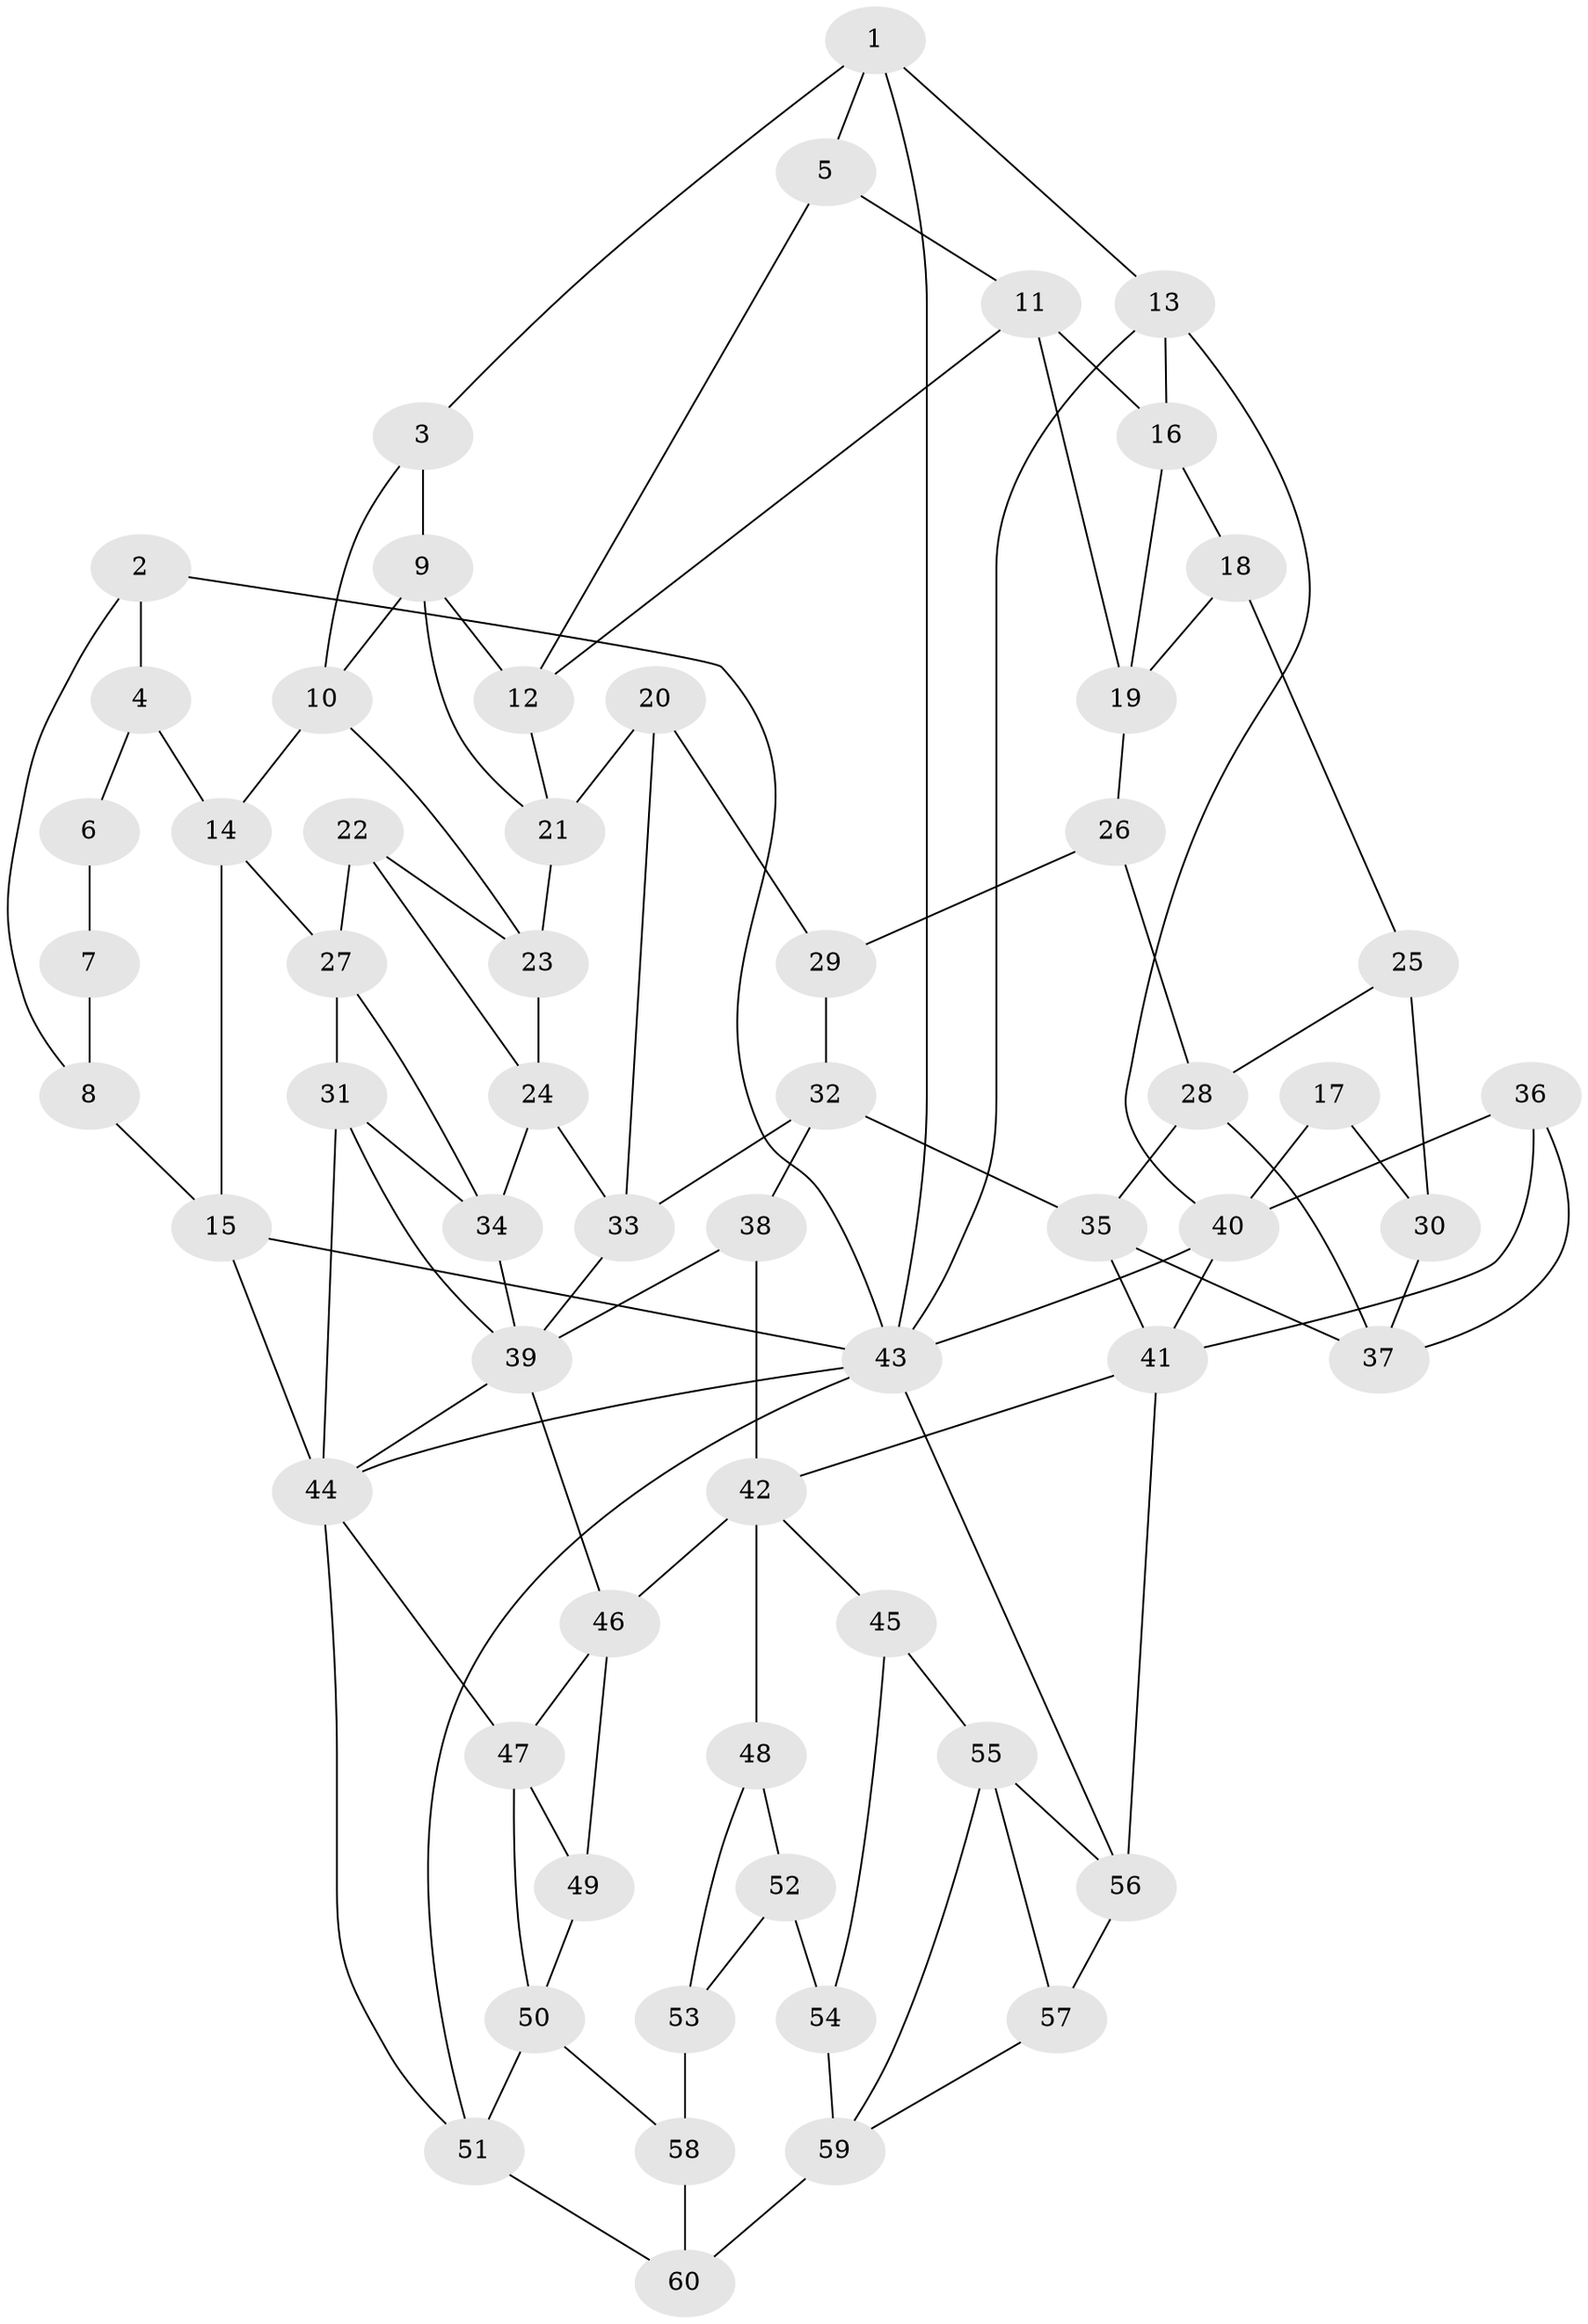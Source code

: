 // original degree distribution, {3: 0.016666666666666666, 4: 0.23333333333333334, 5: 0.5333333333333333, 6: 0.21666666666666667}
// Generated by graph-tools (version 1.1) at 2025/27/03/09/25 03:27:10]
// undirected, 60 vertices, 111 edges
graph export_dot {
graph [start="1"]
  node [color=gray90,style=filled];
  1;
  2;
  3;
  4;
  5;
  6;
  7;
  8;
  9;
  10;
  11;
  12;
  13;
  14;
  15;
  16;
  17;
  18;
  19;
  20;
  21;
  22;
  23;
  24;
  25;
  26;
  27;
  28;
  29;
  30;
  31;
  32;
  33;
  34;
  35;
  36;
  37;
  38;
  39;
  40;
  41;
  42;
  43;
  44;
  45;
  46;
  47;
  48;
  49;
  50;
  51;
  52;
  53;
  54;
  55;
  56;
  57;
  58;
  59;
  60;
  1 -- 3 [weight=1.0];
  1 -- 5 [weight=1.0];
  1 -- 13 [weight=1.0];
  1 -- 43 [weight=1.0];
  2 -- 4 [weight=1.0];
  2 -- 8 [weight=1.0];
  2 -- 43 [weight=1.0];
  3 -- 9 [weight=1.0];
  3 -- 10 [weight=1.0];
  4 -- 6 [weight=1.0];
  4 -- 14 [weight=1.0];
  5 -- 11 [weight=1.0];
  5 -- 12 [weight=1.0];
  6 -- 7 [weight=2.0];
  7 -- 8 [weight=2.0];
  8 -- 15 [weight=1.0];
  9 -- 10 [weight=1.0];
  9 -- 12 [weight=1.0];
  9 -- 21 [weight=1.0];
  10 -- 14 [weight=1.0];
  10 -- 23 [weight=1.0];
  11 -- 12 [weight=1.0];
  11 -- 16 [weight=1.0];
  11 -- 19 [weight=1.0];
  12 -- 21 [weight=1.0];
  13 -- 16 [weight=1.0];
  13 -- 40 [weight=1.0];
  13 -- 43 [weight=1.0];
  14 -- 15 [weight=1.0];
  14 -- 27 [weight=1.0];
  15 -- 43 [weight=1.0];
  15 -- 44 [weight=1.0];
  16 -- 18 [weight=1.0];
  16 -- 19 [weight=1.0];
  17 -- 30 [weight=1.0];
  17 -- 40 [weight=2.0];
  18 -- 19 [weight=1.0];
  18 -- 25 [weight=1.0];
  19 -- 26 [weight=1.0];
  20 -- 21 [weight=1.0];
  20 -- 29 [weight=1.0];
  20 -- 33 [weight=1.0];
  21 -- 23 [weight=1.0];
  22 -- 23 [weight=1.0];
  22 -- 24 [weight=1.0];
  22 -- 27 [weight=1.0];
  23 -- 24 [weight=1.0];
  24 -- 33 [weight=1.0];
  24 -- 34 [weight=1.0];
  25 -- 28 [weight=1.0];
  25 -- 30 [weight=2.0];
  26 -- 28 [weight=1.0];
  26 -- 29 [weight=2.0];
  27 -- 31 [weight=1.0];
  27 -- 34 [weight=1.0];
  28 -- 35 [weight=1.0];
  28 -- 37 [weight=1.0];
  29 -- 32 [weight=1.0];
  30 -- 37 [weight=1.0];
  31 -- 34 [weight=1.0];
  31 -- 39 [weight=1.0];
  31 -- 44 [weight=1.0];
  32 -- 33 [weight=1.0];
  32 -- 35 [weight=1.0];
  32 -- 38 [weight=1.0];
  33 -- 39 [weight=1.0];
  34 -- 39 [weight=1.0];
  35 -- 37 [weight=1.0];
  35 -- 41 [weight=1.0];
  36 -- 37 [weight=1.0];
  36 -- 40 [weight=1.0];
  36 -- 41 [weight=1.0];
  38 -- 39 [weight=1.0];
  38 -- 42 [weight=2.0];
  39 -- 44 [weight=1.0];
  39 -- 46 [weight=1.0];
  40 -- 41 [weight=1.0];
  40 -- 43 [weight=1.0];
  41 -- 42 [weight=1.0];
  41 -- 56 [weight=1.0];
  42 -- 45 [weight=1.0];
  42 -- 46 [weight=1.0];
  42 -- 48 [weight=1.0];
  43 -- 44 [weight=1.0];
  43 -- 51 [weight=1.0];
  43 -- 56 [weight=1.0];
  44 -- 47 [weight=1.0];
  44 -- 51 [weight=1.0];
  45 -- 54 [weight=1.0];
  45 -- 55 [weight=1.0];
  46 -- 47 [weight=1.0];
  46 -- 49 [weight=1.0];
  47 -- 49 [weight=1.0];
  47 -- 50 [weight=1.0];
  48 -- 52 [weight=1.0];
  48 -- 53 [weight=1.0];
  49 -- 50 [weight=1.0];
  50 -- 51 [weight=1.0];
  50 -- 58 [weight=1.0];
  51 -- 60 [weight=1.0];
  52 -- 53 [weight=1.0];
  52 -- 54 [weight=2.0];
  53 -- 58 [weight=2.0];
  54 -- 59 [weight=1.0];
  55 -- 56 [weight=1.0];
  55 -- 57 [weight=1.0];
  55 -- 59 [weight=1.0];
  56 -- 57 [weight=1.0];
  57 -- 59 [weight=1.0];
  58 -- 60 [weight=1.0];
  59 -- 60 [weight=1.0];
}
